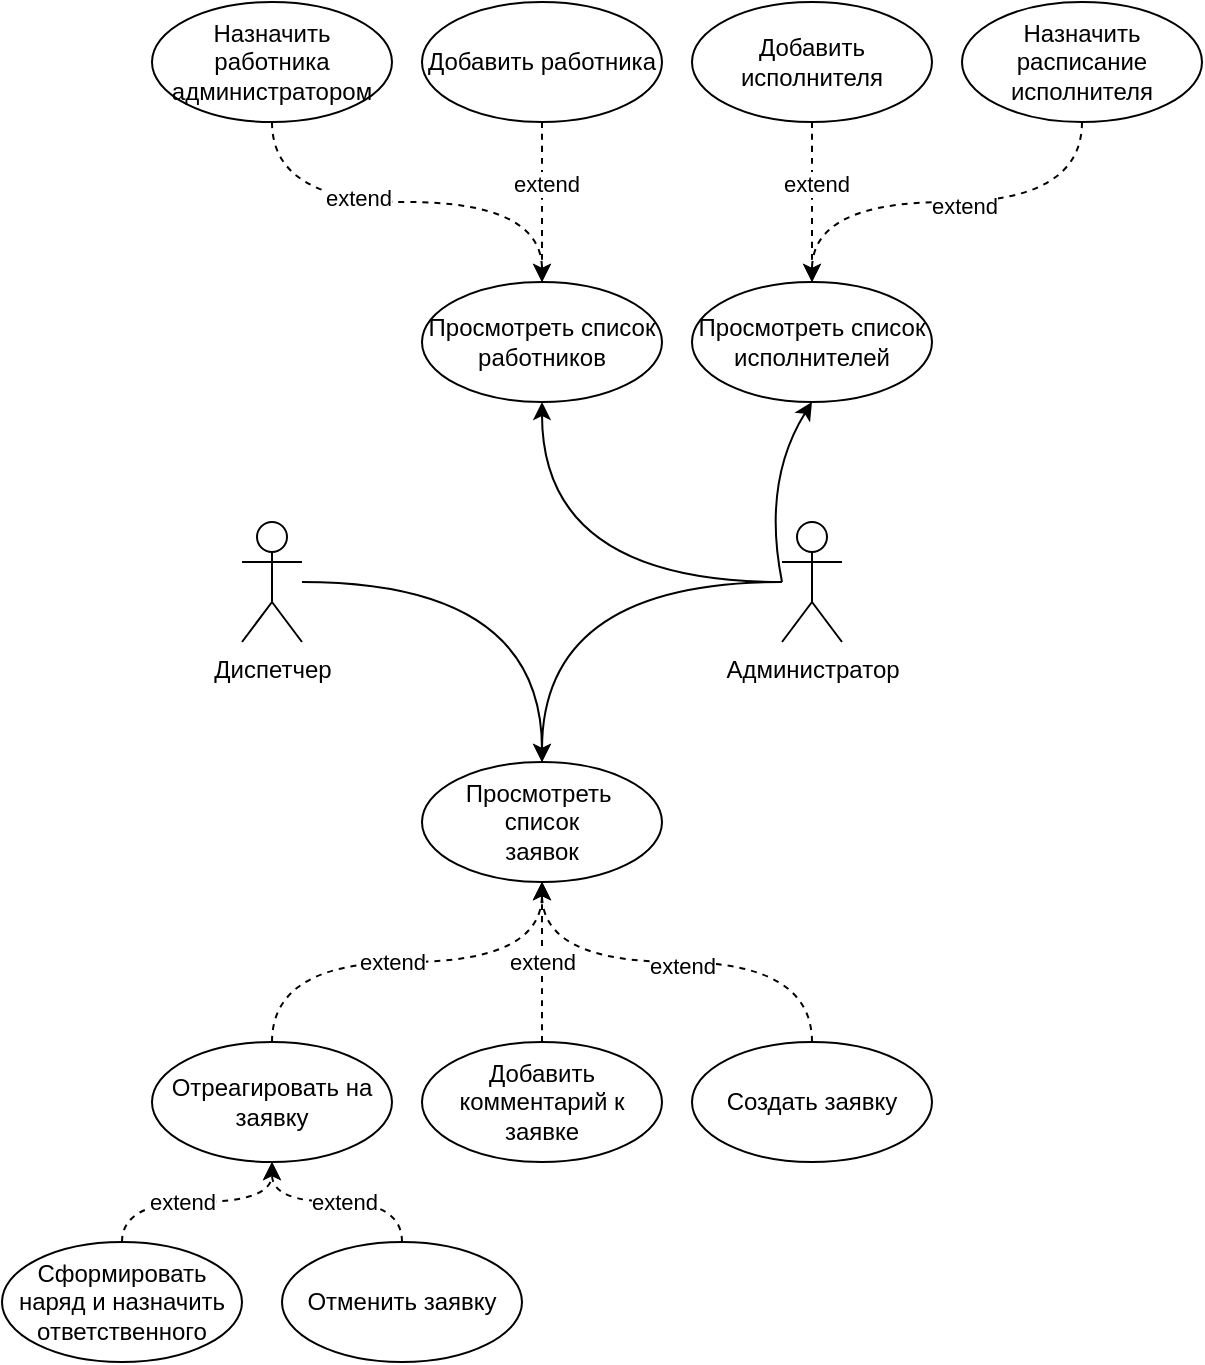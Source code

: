 <mxfile version="20.6.2" type="github">
  <diagram id="vjuk1poThl9Il7xJmEbo" name="Page-1">
    <mxGraphModel dx="1178" dy="637" grid="1" gridSize="10" guides="1" tooltips="1" connect="1" arrows="1" fold="1" page="1" pageScale="1" pageWidth="1920" pageHeight="1200" math="0" shadow="0">
      <root>
        <mxCell id="0" />
        <mxCell id="1" parent="0" />
        <mxCell id="JzdlDccudjg5mqdQQXAU-8" value="" style="edgeStyle=orthogonalEdgeStyle;orthogonalLoop=1;jettySize=auto;html=1;curved=1;" parent="1" source="JzdlDccudjg5mqdQQXAU-1" target="JzdlDccudjg5mqdQQXAU-7" edge="1">
          <mxGeometry relative="1" as="geometry" />
        </mxCell>
        <mxCell id="JzdlDccudjg5mqdQQXAU-1" value="Диспетчер" style="shape=umlActor;verticalLabelPosition=bottom;verticalAlign=top;html=1;outlineConnect=0;" parent="1" vertex="1">
          <mxGeometry x="540" y="490" width="30" height="60" as="geometry" />
        </mxCell>
        <mxCell id="JzdlDccudjg5mqdQQXAU-12" value="" style="edgeStyle=orthogonalEdgeStyle;curved=1;orthogonalLoop=1;jettySize=auto;html=1;dashed=1;" parent="1" source="JzdlDccudjg5mqdQQXAU-11" target="JzdlDccudjg5mqdQQXAU-7" edge="1">
          <mxGeometry relative="1" as="geometry" />
        </mxCell>
        <mxCell id="JzdlDccudjg5mqdQQXAU-13" value="extend" style="edgeLabel;html=1;align=center;verticalAlign=middle;resizable=0;points=[];" parent="JzdlDccudjg5mqdQQXAU-12" vertex="1" connectable="0">
          <mxGeometry x="0.202" y="1" relative="1" as="geometry">
            <mxPoint x="1" y="8" as="offset" />
          </mxGeometry>
        </mxCell>
        <mxCell id="JzdlDccudjg5mqdQQXAU-7" value="Просмотреть&amp;nbsp;&lt;br&gt;список&lt;br&gt;заявок" style="ellipse;whiteSpace=wrap;html=1;verticalAlign=middle;" parent="1" vertex="1">
          <mxGeometry x="630" y="610" width="120" height="60" as="geometry" />
        </mxCell>
        <mxCell id="JzdlDccudjg5mqdQQXAU-11" value="Добавить комментарий к заявке" style="ellipse;whiteSpace=wrap;html=1;verticalAlign=middle;" parent="1" vertex="1">
          <mxGeometry x="630" y="750" width="120" height="60" as="geometry" />
        </mxCell>
        <mxCell id="JzdlDccudjg5mqdQQXAU-15" style="edgeStyle=orthogonalEdgeStyle;curved=1;orthogonalLoop=1;jettySize=auto;html=1;exitX=0.5;exitY=0;exitDx=0;exitDy=0;entryX=0.5;entryY=1;entryDx=0;entryDy=0;dashed=1;" parent="1" source="JzdlDccudjg5mqdQQXAU-14" target="JzdlDccudjg5mqdQQXAU-19" edge="1">
          <mxGeometry relative="1" as="geometry" />
        </mxCell>
        <mxCell id="JzdlDccudjg5mqdQQXAU-16" value="extend" style="edgeLabel;html=1;align=center;verticalAlign=middle;resizable=0;points=[];" parent="JzdlDccudjg5mqdQQXAU-15" vertex="1" connectable="0">
          <mxGeometry x="0.076" relative="1" as="geometry">
            <mxPoint x="-12" as="offset" />
          </mxGeometry>
        </mxCell>
        <mxCell id="JzdlDccudjg5mqdQQXAU-14" value="Сформировать наряд и назначить ответственного" style="ellipse;whiteSpace=wrap;html=1;verticalAlign=middle;" parent="1" vertex="1">
          <mxGeometry x="420" y="850" width="120" height="60" as="geometry" />
        </mxCell>
        <mxCell id="JzdlDccudjg5mqdQQXAU-17" value="" style="edgeStyle=orthogonalEdgeStyle;curved=1;orthogonalLoop=1;jettySize=auto;html=1;dashed=1;" parent="1" source="JzdlDccudjg5mqdQQXAU-19" edge="1">
          <mxGeometry relative="1" as="geometry">
            <mxPoint x="690" y="670" as="targetPoint" />
            <Array as="points">
              <mxPoint x="555" y="710" />
              <mxPoint x="690" y="710" />
            </Array>
          </mxGeometry>
        </mxCell>
        <mxCell id="JzdlDccudjg5mqdQQXAU-18" value="extend" style="edgeLabel;html=1;align=center;verticalAlign=middle;resizable=0;points=[];" parent="JzdlDccudjg5mqdQQXAU-17" vertex="1" connectable="0">
          <mxGeometry x="0.202" y="1" relative="1" as="geometry">
            <mxPoint x="-29" y="1" as="offset" />
          </mxGeometry>
        </mxCell>
        <mxCell id="JzdlDccudjg5mqdQQXAU-19" value="Отреагировать на заявку" style="ellipse;whiteSpace=wrap;html=1;verticalAlign=middle;" parent="1" vertex="1">
          <mxGeometry x="495" y="750" width="120" height="60" as="geometry" />
        </mxCell>
        <mxCell id="JzdlDccudjg5mqdQQXAU-22" style="edgeStyle=orthogonalEdgeStyle;curved=1;orthogonalLoop=1;jettySize=auto;html=1;exitX=0.5;exitY=0;exitDx=0;exitDy=0;entryX=0.5;entryY=1;entryDx=0;entryDy=0;dashed=1;" parent="1" source="JzdlDccudjg5mqdQQXAU-24" target="JzdlDccudjg5mqdQQXAU-19" edge="1">
          <mxGeometry relative="1" as="geometry">
            <mxPoint x="695" y="820" as="targetPoint" />
          </mxGeometry>
        </mxCell>
        <mxCell id="JzdlDccudjg5mqdQQXAU-23" value="extend" style="edgeLabel;html=1;align=center;verticalAlign=middle;resizable=0;points=[];" parent="JzdlDccudjg5mqdQQXAU-22" vertex="1" connectable="0">
          <mxGeometry x="0.076" relative="1" as="geometry">
            <mxPoint x="7" as="offset" />
          </mxGeometry>
        </mxCell>
        <mxCell id="JzdlDccudjg5mqdQQXAU-24" value="Отменить заявку" style="ellipse;whiteSpace=wrap;html=1;verticalAlign=middle;" parent="1" vertex="1">
          <mxGeometry x="560" y="850" width="120" height="60" as="geometry" />
        </mxCell>
        <mxCell id="JzdlDccudjg5mqdQQXAU-30" style="edgeStyle=orthogonalEdgeStyle;curved=1;orthogonalLoop=1;jettySize=auto;html=1;entryX=0.5;entryY=1;entryDx=0;entryDy=0;" parent="1" source="JzdlDccudjg5mqdQQXAU-25" target="JzdlDccudjg5mqdQQXAU-29" edge="1">
          <mxGeometry relative="1" as="geometry">
            <mxPoint x="690" y="430" as="targetPoint" />
          </mxGeometry>
        </mxCell>
        <mxCell id="JzdlDccudjg5mqdQQXAU-25" value="Администратор" style="shape=umlActor;verticalLabelPosition=bottom;verticalAlign=top;html=1;outlineConnect=0;" parent="1" vertex="1">
          <mxGeometry x="810" y="490" width="30" height="60" as="geometry" />
        </mxCell>
        <mxCell id="JzdlDccudjg5mqdQQXAU-26" value="" style="edgeStyle=orthogonalEdgeStyle;orthogonalLoop=1;jettySize=auto;html=1;curved=1;entryX=0.5;entryY=0;entryDx=0;entryDy=0;" parent="1" source="JzdlDccudjg5mqdQQXAU-25" target="JzdlDccudjg5mqdQQXAU-7" edge="1">
          <mxGeometry relative="1" as="geometry">
            <mxPoint x="620" y="430" as="sourcePoint" />
            <mxPoint x="740.0" y="520" as="targetPoint" />
          </mxGeometry>
        </mxCell>
        <mxCell id="JzdlDccudjg5mqdQQXAU-32" value="" style="edgeStyle=orthogonalEdgeStyle;curved=1;orthogonalLoop=1;jettySize=auto;html=1;dashed=1;" parent="1" source="JzdlDccudjg5mqdQQXAU-31" target="JzdlDccudjg5mqdQQXAU-29" edge="1">
          <mxGeometry relative="1" as="geometry" />
        </mxCell>
        <mxCell id="JzdlDccudjg5mqdQQXAU-33" value="extend" style="edgeLabel;html=1;align=center;verticalAlign=middle;resizable=0;points=[];" parent="JzdlDccudjg5mqdQQXAU-32" vertex="1" connectable="0">
          <mxGeometry x="-0.232" y="2" relative="1" as="geometry">
            <mxPoint as="offset" />
          </mxGeometry>
        </mxCell>
        <mxCell id="JzdlDccudjg5mqdQQXAU-29" value="Просмотреть список работников" style="ellipse;whiteSpace=wrap;html=1;verticalAlign=middle;" parent="1" vertex="1">
          <mxGeometry x="630" y="370" width="120" height="60" as="geometry" />
        </mxCell>
        <mxCell id="JzdlDccudjg5mqdQQXAU-31" value="Добавить работника" style="ellipse;whiteSpace=wrap;html=1;verticalAlign=middle;" parent="1" vertex="1">
          <mxGeometry x="630" y="230" width="120" height="60" as="geometry" />
        </mxCell>
        <mxCell id="JzdlDccudjg5mqdQQXAU-34" value="Назначить работника администратором" style="ellipse;whiteSpace=wrap;html=1;verticalAlign=middle;" parent="1" vertex="1">
          <mxGeometry x="495" y="230" width="120" height="60" as="geometry" />
        </mxCell>
        <mxCell id="JzdlDccudjg5mqdQQXAU-35" value="" style="edgeStyle=orthogonalEdgeStyle;curved=1;orthogonalLoop=1;jettySize=auto;html=1;dashed=1;exitX=0.5;exitY=1;exitDx=0;exitDy=0;entryX=0.5;entryY=0;entryDx=0;entryDy=0;" parent="1" source="JzdlDccudjg5mqdQQXAU-34" target="JzdlDccudjg5mqdQQXAU-29" edge="1">
          <mxGeometry relative="1" as="geometry">
            <mxPoint x="554.66" y="300" as="sourcePoint" />
            <mxPoint x="554.66" y="380" as="targetPoint" />
          </mxGeometry>
        </mxCell>
        <mxCell id="JzdlDccudjg5mqdQQXAU-36" value="extend" style="edgeLabel;html=1;align=center;verticalAlign=middle;resizable=0;points=[];" parent="JzdlDccudjg5mqdQQXAU-35" vertex="1" connectable="0">
          <mxGeometry x="-0.232" y="2" relative="1" as="geometry">
            <mxPoint as="offset" />
          </mxGeometry>
        </mxCell>
        <mxCell id="NQYNzT67ed76rX-NKbEG-4" value="Просмотреть список исполнителей" style="ellipse;whiteSpace=wrap;html=1;verticalAlign=middle;" vertex="1" parent="1">
          <mxGeometry x="765" y="370" width="120" height="60" as="geometry" />
        </mxCell>
        <mxCell id="NQYNzT67ed76rX-NKbEG-6" value="" style="curved=1;endArrow=classic;html=1;rounded=0;entryX=0.5;entryY=1;entryDx=0;entryDy=0;" edge="1" parent="1" target="NQYNzT67ed76rX-NKbEG-4">
          <mxGeometry width="50" height="50" relative="1" as="geometry">
            <mxPoint x="810" y="520" as="sourcePoint" />
            <mxPoint x="960" y="490" as="targetPoint" />
            <Array as="points">
              <mxPoint x="800" y="470" />
            </Array>
          </mxGeometry>
        </mxCell>
        <mxCell id="NQYNzT67ed76rX-NKbEG-8" value="" style="edgeStyle=orthogonalEdgeStyle;curved=1;orthogonalLoop=1;jettySize=auto;html=1;dashed=1;entryX=0.5;entryY=0;entryDx=0;entryDy=0;" edge="1" parent="1" source="NQYNzT67ed76rX-NKbEG-10" target="NQYNzT67ed76rX-NKbEG-4">
          <mxGeometry relative="1" as="geometry">
            <mxPoint x="825" y="370" as="targetPoint" />
          </mxGeometry>
        </mxCell>
        <mxCell id="NQYNzT67ed76rX-NKbEG-9" value="extend" style="edgeLabel;html=1;align=center;verticalAlign=middle;resizable=0;points=[];" vertex="1" connectable="0" parent="NQYNzT67ed76rX-NKbEG-8">
          <mxGeometry x="-0.232" y="2" relative="1" as="geometry">
            <mxPoint as="offset" />
          </mxGeometry>
        </mxCell>
        <mxCell id="NQYNzT67ed76rX-NKbEG-10" value="Добавить исполнителя" style="ellipse;whiteSpace=wrap;html=1;verticalAlign=middle;" vertex="1" parent="1">
          <mxGeometry x="765" y="230" width="120" height="60" as="geometry" />
        </mxCell>
        <mxCell id="NQYNzT67ed76rX-NKbEG-11" value="Назначить расписание исполнителя" style="ellipse;whiteSpace=wrap;html=1;verticalAlign=middle;" vertex="1" parent="1">
          <mxGeometry x="900" y="230" width="120" height="60" as="geometry" />
        </mxCell>
        <mxCell id="NQYNzT67ed76rX-NKbEG-12" value="" style="edgeStyle=orthogonalEdgeStyle;curved=1;orthogonalLoop=1;jettySize=auto;html=1;dashed=1;exitX=0.5;exitY=1;exitDx=0;exitDy=0;entryX=0.5;entryY=0;entryDx=0;entryDy=0;" edge="1" parent="1" source="NQYNzT67ed76rX-NKbEG-11" target="NQYNzT67ed76rX-NKbEG-4">
          <mxGeometry relative="1" as="geometry">
            <mxPoint x="959.66" y="300" as="sourcePoint" />
            <mxPoint x="1095" y="370" as="targetPoint" />
          </mxGeometry>
        </mxCell>
        <mxCell id="NQYNzT67ed76rX-NKbEG-13" value="extend" style="edgeLabel;html=1;align=center;verticalAlign=middle;resizable=0;points=[];" vertex="1" connectable="0" parent="NQYNzT67ed76rX-NKbEG-12">
          <mxGeometry x="-0.232" y="2" relative="1" as="geometry">
            <mxPoint x="-17" as="offset" />
          </mxGeometry>
        </mxCell>
        <mxCell id="NQYNzT67ed76rX-NKbEG-14" value="Создать заявку" style="ellipse;whiteSpace=wrap;html=1;verticalAlign=middle;" vertex="1" parent="1">
          <mxGeometry x="765" y="750" width="120" height="60" as="geometry" />
        </mxCell>
        <mxCell id="NQYNzT67ed76rX-NKbEG-15" value="" style="edgeStyle=orthogonalEdgeStyle;curved=1;orthogonalLoop=1;jettySize=auto;html=1;dashed=1;entryX=0.5;entryY=1;entryDx=0;entryDy=0;" edge="1" parent="1" target="JzdlDccudjg5mqdQQXAU-7">
          <mxGeometry relative="1" as="geometry">
            <mxPoint x="780" y="680" as="targetPoint" />
            <Array as="points">
              <mxPoint x="825" y="710" />
              <mxPoint x="690" y="710" />
            </Array>
            <mxPoint x="825" y="750" as="sourcePoint" />
          </mxGeometry>
        </mxCell>
        <mxCell id="NQYNzT67ed76rX-NKbEG-16" value="extend" style="edgeLabel;html=1;align=center;verticalAlign=middle;resizable=0;points=[];" vertex="1" connectable="0" parent="NQYNzT67ed76rX-NKbEG-15">
          <mxGeometry x="0.202" y="1" relative="1" as="geometry">
            <mxPoint x="24" y="1" as="offset" />
          </mxGeometry>
        </mxCell>
      </root>
    </mxGraphModel>
  </diagram>
</mxfile>
